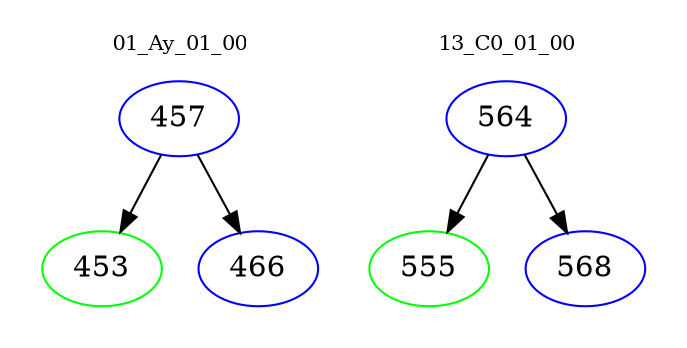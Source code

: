 digraph{
subgraph cluster_0 {
color = white
label = "01_Ay_01_00";
fontsize=10;
T0_457 [label="457", color="blue"]
T0_457 -> T0_453 [color="black"]
T0_453 [label="453", color="green"]
T0_457 -> T0_466 [color="black"]
T0_466 [label="466", color="blue"]
}
subgraph cluster_1 {
color = white
label = "13_C0_01_00";
fontsize=10;
T1_564 [label="564", color="blue"]
T1_564 -> T1_555 [color="black"]
T1_555 [label="555", color="green"]
T1_564 -> T1_568 [color="black"]
T1_568 [label="568", color="blue"]
}
}
